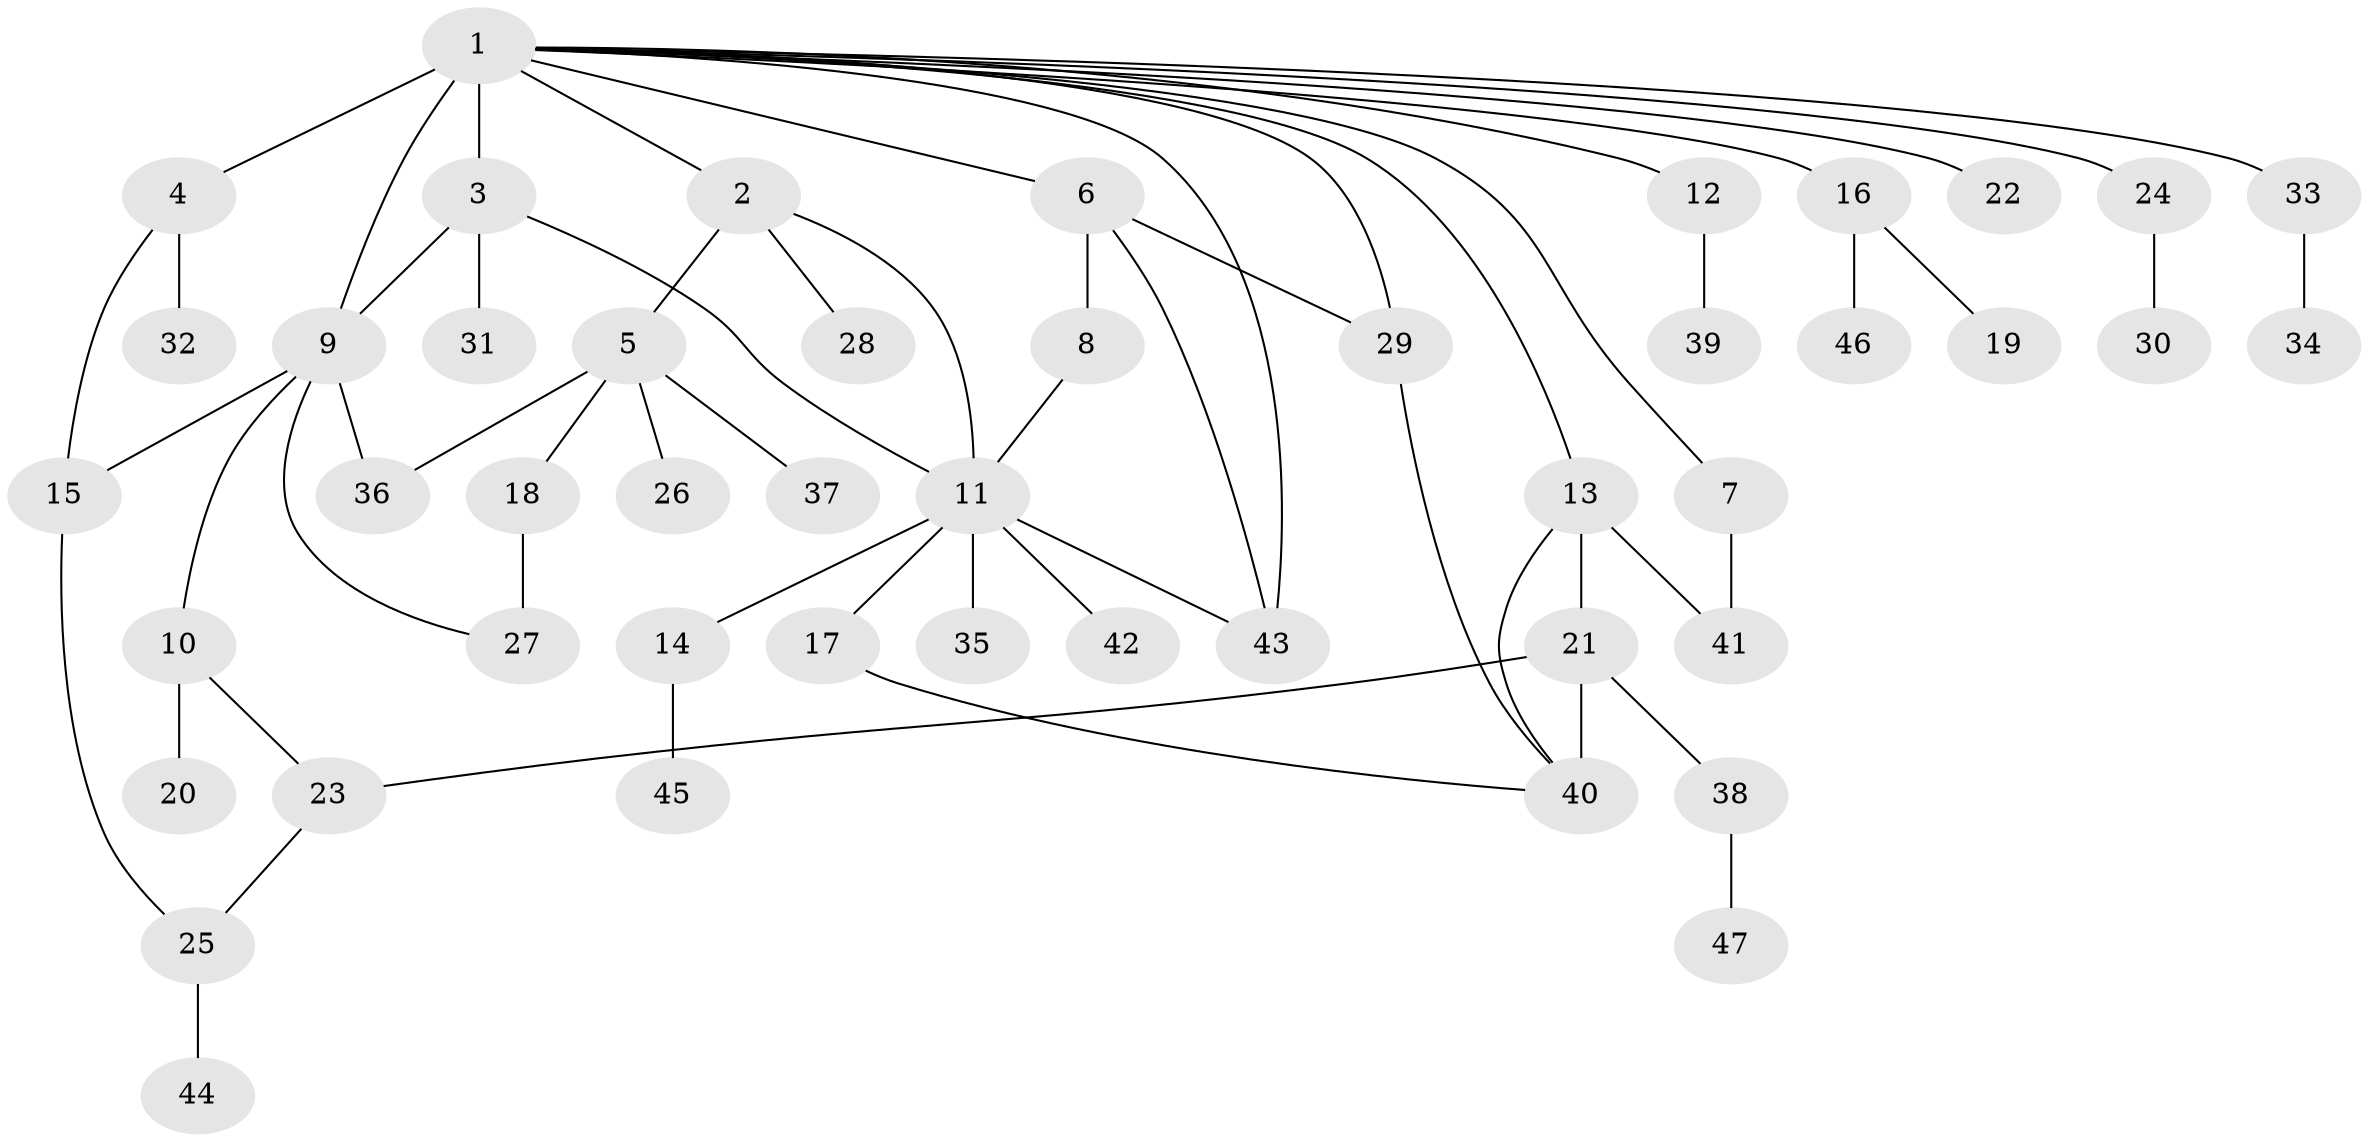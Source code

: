 // original degree distribution, {30: 0.010638297872340425, 5: 0.02127659574468085, 6: 0.031914893617021274, 4: 0.09574468085106383, 2: 0.18085106382978725, 3: 0.10638297872340426, 9: 0.02127659574468085, 1: 0.5319148936170213}
// Generated by graph-tools (version 1.1) at 2025/35/03/09/25 02:35:22]
// undirected, 47 vertices, 61 edges
graph export_dot {
graph [start="1"]
  node [color=gray90,style=filled];
  1;
  2;
  3;
  4;
  5;
  6;
  7;
  8;
  9;
  10;
  11;
  12;
  13;
  14;
  15;
  16;
  17;
  18;
  19;
  20;
  21;
  22;
  23;
  24;
  25;
  26;
  27;
  28;
  29;
  30;
  31;
  32;
  33;
  34;
  35;
  36;
  37;
  38;
  39;
  40;
  41;
  42;
  43;
  44;
  45;
  46;
  47;
  1 -- 2 [weight=1.0];
  1 -- 3 [weight=1.0];
  1 -- 4 [weight=1.0];
  1 -- 6 [weight=2.0];
  1 -- 7 [weight=1.0];
  1 -- 9 [weight=11.0];
  1 -- 12 [weight=1.0];
  1 -- 13 [weight=1.0];
  1 -- 16 [weight=1.0];
  1 -- 22 [weight=1.0];
  1 -- 24 [weight=1.0];
  1 -- 29 [weight=1.0];
  1 -- 33 [weight=1.0];
  1 -- 43 [weight=1.0];
  2 -- 5 [weight=1.0];
  2 -- 11 [weight=1.0];
  2 -- 28 [weight=1.0];
  3 -- 9 [weight=1.0];
  3 -- 11 [weight=1.0];
  3 -- 31 [weight=1.0];
  4 -- 15 [weight=1.0];
  4 -- 32 [weight=1.0];
  5 -- 18 [weight=1.0];
  5 -- 26 [weight=1.0];
  5 -- 36 [weight=1.0];
  5 -- 37 [weight=1.0];
  6 -- 8 [weight=2.0];
  6 -- 29 [weight=1.0];
  6 -- 43 [weight=1.0];
  7 -- 41 [weight=1.0];
  8 -- 11 [weight=1.0];
  9 -- 10 [weight=1.0];
  9 -- 15 [weight=1.0];
  9 -- 27 [weight=1.0];
  9 -- 36 [weight=1.0];
  10 -- 20 [weight=1.0];
  10 -- 23 [weight=1.0];
  11 -- 14 [weight=1.0];
  11 -- 17 [weight=1.0];
  11 -- 35 [weight=1.0];
  11 -- 42 [weight=1.0];
  11 -- 43 [weight=1.0];
  12 -- 39 [weight=1.0];
  13 -- 21 [weight=1.0];
  13 -- 40 [weight=1.0];
  13 -- 41 [weight=2.0];
  14 -- 45 [weight=1.0];
  15 -- 25 [weight=1.0];
  16 -- 19 [weight=1.0];
  16 -- 46 [weight=1.0];
  17 -- 40 [weight=1.0];
  18 -- 27 [weight=3.0];
  21 -- 23 [weight=1.0];
  21 -- 38 [weight=1.0];
  21 -- 40 [weight=5.0];
  23 -- 25 [weight=1.0];
  24 -- 30 [weight=1.0];
  25 -- 44 [weight=1.0];
  29 -- 40 [weight=1.0];
  33 -- 34 [weight=1.0];
  38 -- 47 [weight=1.0];
}
